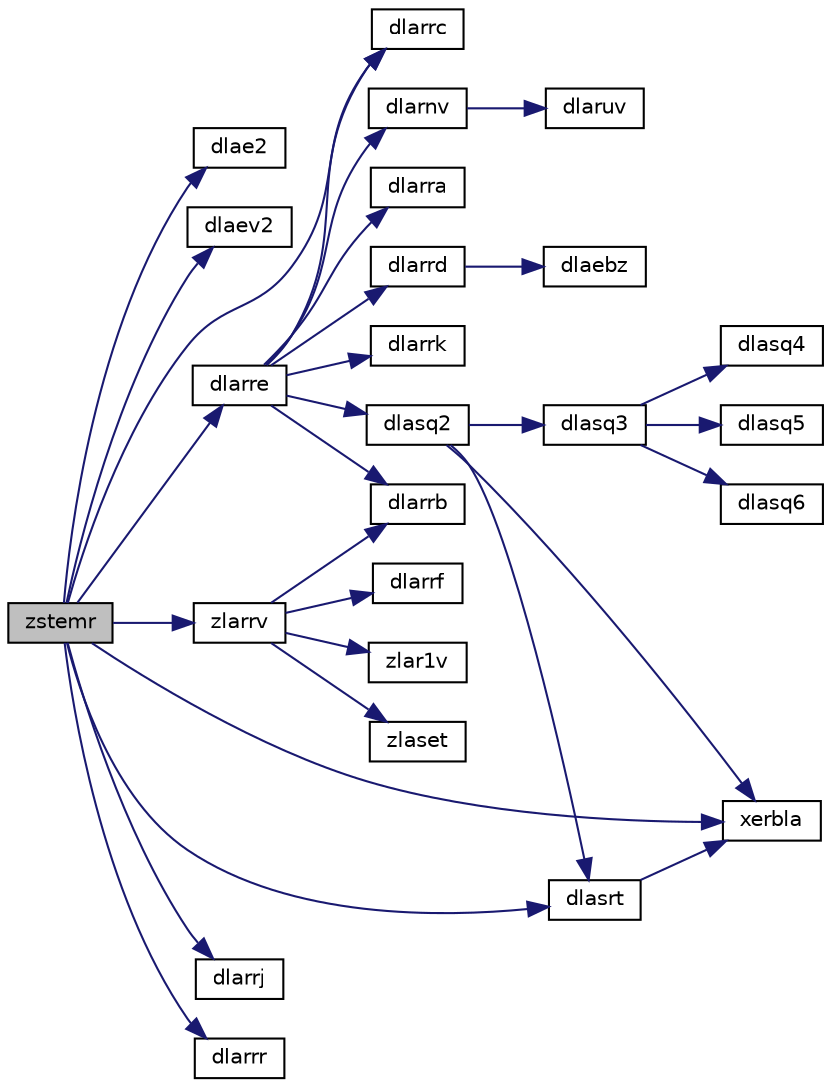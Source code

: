 digraph "zstemr"
{
 // LATEX_PDF_SIZE
  edge [fontname="Helvetica",fontsize="10",labelfontname="Helvetica",labelfontsize="10"];
  node [fontname="Helvetica",fontsize="10",shape=record];
  rankdir="LR";
  Node1 [label="zstemr",height=0.2,width=0.4,color="black", fillcolor="grey75", style="filled", fontcolor="black",tooltip="ZSTEMR"];
  Node1 -> Node2 [color="midnightblue",fontsize="10",style="solid",fontname="Helvetica"];
  Node2 [label="dlae2",height=0.2,width=0.4,color="black", fillcolor="white", style="filled",URL="$dlae2_8f.html#a8a36d905c1c66d345f791b91254da0ae",tooltip="DLAE2 computes the eigenvalues of a 2-by-2 symmetric matrix."];
  Node1 -> Node3 [color="midnightblue",fontsize="10",style="solid",fontname="Helvetica"];
  Node3 [label="dlaev2",height=0.2,width=0.4,color="black", fillcolor="white", style="filled",URL="$dlaev2_8f.html#a404759a75990a78660c741b3448b27e8",tooltip="DLAEV2 computes the eigenvalues and eigenvectors of a 2-by-2 symmetric/Hermitian matrix."];
  Node1 -> Node4 [color="midnightblue",fontsize="10",style="solid",fontname="Helvetica"];
  Node4 [label="dlarrc",height=0.2,width=0.4,color="black", fillcolor="white", style="filled",URL="$dlarrc_8f.html#ac6a65096bc8be9a4dc881a96147075ea",tooltip="DLARRC computes the number of eigenvalues of the symmetric tridiagonal matrix."];
  Node1 -> Node5 [color="midnightblue",fontsize="10",style="solid",fontname="Helvetica"];
  Node5 [label="dlarre",height=0.2,width=0.4,color="black", fillcolor="white", style="filled",URL="$dlarre_8f.html#ae8358ae1847bb9cfb96b56b6f3ef6386",tooltip="DLARRE given the tridiagonal matrix T, sets small off-diagonal elements to zero and for each unreduce..."];
  Node5 -> Node6 [color="midnightblue",fontsize="10",style="solid",fontname="Helvetica"];
  Node6 [label="dlarnv",height=0.2,width=0.4,color="black", fillcolor="white", style="filled",URL="$dlarnv_8f.html#a77e05a87ced667cbdb502aa87c72d056",tooltip="DLARNV returns a vector of random numbers from a uniform or normal distribution."];
  Node6 -> Node7 [color="midnightblue",fontsize="10",style="solid",fontname="Helvetica"];
  Node7 [label="dlaruv",height=0.2,width=0.4,color="black", fillcolor="white", style="filled",URL="$dlaruv_8f.html#a55e7c02e398f2c6365c956d272836a89",tooltip="DLARUV returns a vector of n random real numbers from a uniform distribution."];
  Node5 -> Node8 [color="midnightblue",fontsize="10",style="solid",fontname="Helvetica"];
  Node8 [label="dlarra",height=0.2,width=0.4,color="black", fillcolor="white", style="filled",URL="$dlarra_8f.html#a0b5719c25a81a95270cd36178e283166",tooltip="DLARRA computes the splitting points with the specified threshold."];
  Node5 -> Node9 [color="midnightblue",fontsize="10",style="solid",fontname="Helvetica"];
  Node9 [label="dlarrb",height=0.2,width=0.4,color="black", fillcolor="white", style="filled",URL="$dlarrb_8f.html#ab3446b2d3189e23e5b95f18ea97b0a22",tooltip="DLARRB provides limited bisection to locate eigenvalues for more accuracy."];
  Node5 -> Node4 [color="midnightblue",fontsize="10",style="solid",fontname="Helvetica"];
  Node5 -> Node10 [color="midnightblue",fontsize="10",style="solid",fontname="Helvetica"];
  Node10 [label="dlarrd",height=0.2,width=0.4,color="black", fillcolor="white", style="filled",URL="$dlarrd_8f.html#aa9fa3671522ed0e21695769fd85982c7",tooltip="DLARRD computes the eigenvalues of a symmetric tridiagonal matrix to suitable accuracy."];
  Node10 -> Node11 [color="midnightblue",fontsize="10",style="solid",fontname="Helvetica"];
  Node11 [label="dlaebz",height=0.2,width=0.4,color="black", fillcolor="white", style="filled",URL="$dlaebz_8f.html#a79da86f5a84d0038788717338eef245d",tooltip="DLAEBZ computes the number of eigenvalues of a real symmetric tridiagonal matrix which are less than ..."];
  Node5 -> Node12 [color="midnightblue",fontsize="10",style="solid",fontname="Helvetica"];
  Node12 [label="dlarrk",height=0.2,width=0.4,color="black", fillcolor="white", style="filled",URL="$dlarrk_8f.html#ad321b234af8d1ac9fbb18ca95a1c13f2",tooltip="DLARRK computes one eigenvalue of a symmetric tridiagonal matrix T to suitable accuracy."];
  Node5 -> Node13 [color="midnightblue",fontsize="10",style="solid",fontname="Helvetica"];
  Node13 [label="dlasq2",height=0.2,width=0.4,color="black", fillcolor="white", style="filled",URL="$dlasq2_8f.html#aa23a44b0562a4dfc670e5b7a676a2e2d",tooltip="DLASQ2 computes all the eigenvalues of the symmetric positive definite tridiagonal matrix associated ..."];
  Node13 -> Node14 [color="midnightblue",fontsize="10",style="solid",fontname="Helvetica"];
  Node14 [label="dlasq3",height=0.2,width=0.4,color="black", fillcolor="white", style="filled",URL="$dlasq3_8f.html#a38579c1852f8094a33d0afeed15b2b65",tooltip="DLASQ3 checks for deflation, computes a shift and calls dqds. Used by sbdsqr."];
  Node14 -> Node15 [color="midnightblue",fontsize="10",style="solid",fontname="Helvetica"];
  Node15 [label="dlasq4",height=0.2,width=0.4,color="black", fillcolor="white", style="filled",URL="$dlasq4_8f.html#a1c9c24724eb452f615cd1695e6b9ee3b",tooltip="DLASQ4 computes an approximation to the smallest eigenvalue using values of d from the previous trans..."];
  Node14 -> Node16 [color="midnightblue",fontsize="10",style="solid",fontname="Helvetica"];
  Node16 [label="dlasq5",height=0.2,width=0.4,color="black", fillcolor="white", style="filled",URL="$dlasq5_8f.html#a77ac31104dbfb9331604678f3ba05156",tooltip="DLASQ5 computes one dqds transform in ping-pong form. Used by sbdsqr and sstegr."];
  Node14 -> Node17 [color="midnightblue",fontsize="10",style="solid",fontname="Helvetica"];
  Node17 [label="dlasq6",height=0.2,width=0.4,color="black", fillcolor="white", style="filled",URL="$dlasq6_8f.html#a5b8d724babb26c081b057fa28f05b16e",tooltip="DLASQ6 computes one dqd transform in ping-pong form. Used by sbdsqr and sstegr."];
  Node13 -> Node18 [color="midnightblue",fontsize="10",style="solid",fontname="Helvetica"];
  Node18 [label="dlasrt",height=0.2,width=0.4,color="black", fillcolor="white", style="filled",URL="$dlasrt_8f.html#a88a9fb57b6459176b68f21720d3d2ad2",tooltip="DLASRT sorts numbers in increasing or decreasing order."];
  Node18 -> Node19 [color="midnightblue",fontsize="10",style="solid",fontname="Helvetica"];
  Node19 [label="xerbla",height=0.2,width=0.4,color="black", fillcolor="white", style="filled",URL="$xerbla_8f.html#a377ee61015baf8dea7770b3a404b1c07",tooltip="XERBLA"];
  Node13 -> Node19 [color="midnightblue",fontsize="10",style="solid",fontname="Helvetica"];
  Node1 -> Node20 [color="midnightblue",fontsize="10",style="solid",fontname="Helvetica"];
  Node20 [label="dlarrj",height=0.2,width=0.4,color="black", fillcolor="white", style="filled",URL="$dlarrj_8f.html#a7cdb25c9766674132d73bcbba824ab31",tooltip="DLARRJ performs refinement of the initial estimates of the eigenvalues of the matrix T."];
  Node1 -> Node21 [color="midnightblue",fontsize="10",style="solid",fontname="Helvetica"];
  Node21 [label="dlarrr",height=0.2,width=0.4,color="black", fillcolor="white", style="filled",URL="$dlarrr_8f.html#afe58120dedcb8d85c7a689c2d822f4a6",tooltip="DLARRR performs tests to decide whether the symmetric tridiagonal matrix T warrants expensive computa..."];
  Node1 -> Node18 [color="midnightblue",fontsize="10",style="solid",fontname="Helvetica"];
  Node1 -> Node19 [color="midnightblue",fontsize="10",style="solid",fontname="Helvetica"];
  Node1 -> Node22 [color="midnightblue",fontsize="10",style="solid",fontname="Helvetica"];
  Node22 [label="zlarrv",height=0.2,width=0.4,color="black", fillcolor="white", style="filled",URL="$zlarrv_8f.html#a67b538baa0f2ed86a609272209987c8c",tooltip="ZLARRV computes the eigenvectors of the tridiagonal matrix T = L D LT given L, D and the eigenvalues ..."];
  Node22 -> Node9 [color="midnightblue",fontsize="10",style="solid",fontname="Helvetica"];
  Node22 -> Node23 [color="midnightblue",fontsize="10",style="solid",fontname="Helvetica"];
  Node23 [label="dlarrf",height=0.2,width=0.4,color="black", fillcolor="white", style="filled",URL="$dlarrf_8f.html#a6fa2f60646088821e40fbe04a41aa7b1",tooltip="DLARRF finds a new relatively robust representation such that at least one of the eigenvalues is rela..."];
  Node22 -> Node24 [color="midnightblue",fontsize="10",style="solid",fontname="Helvetica"];
  Node24 [label="zlar1v",height=0.2,width=0.4,color="black", fillcolor="white", style="filled",URL="$zlar1v_8f.html#a73cdc9e22d7e051ee430030030f34ed6",tooltip="ZLAR1V computes the (scaled) r-th column of the inverse of the submatrix in rows b1 through bn of the..."];
  Node22 -> Node25 [color="midnightblue",fontsize="10",style="solid",fontname="Helvetica"];
  Node25 [label="zlaset",height=0.2,width=0.4,color="black", fillcolor="white", style="filled",URL="$zlaset_8f.html#aa4389d0e0e031c70c351acf7dbad6a85",tooltip="ZLASET initializes the off-diagonal elements and the diagonal elements of a matrix to given values."];
}
